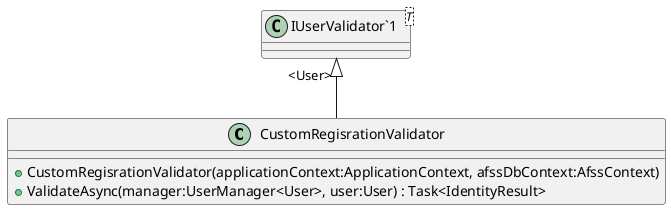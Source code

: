 @startuml
class CustomRegisrationValidator {
    + CustomRegisrationValidator(applicationContext:ApplicationContext, afssDbContext:AfssContext)
    + ValidateAsync(manager:UserManager<User>, user:User) : Task<IdentityResult>
}
class "IUserValidator`1"<T> {
}
"IUserValidator`1" "<User>" <|-- CustomRegisrationValidator
@enduml

